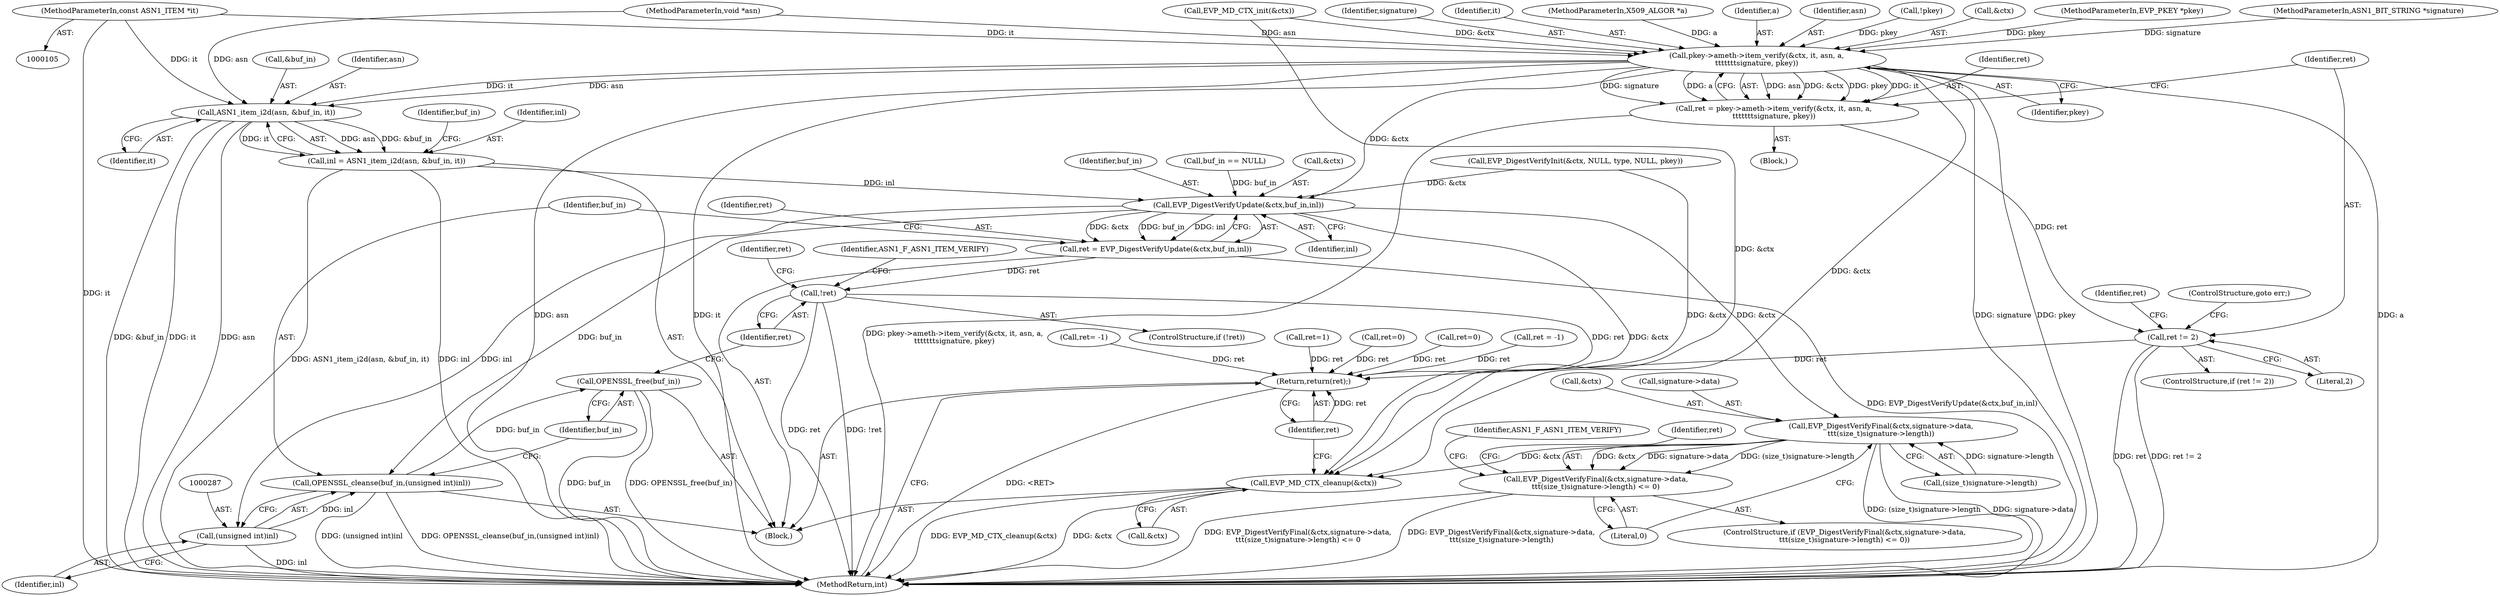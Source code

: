 digraph "0_openssl_684400ce192dac51df3d3e92b61830a6ef90be3e@pointer" {
"1000106" [label="(MethodParameterIn,const ASN1_ITEM *it)"];
"1000197" [label="(Call,pkey->ameth->item_verify(&ctx, it, asn, a,\n\t\t\t\t\t\t\tsignature, pkey))"];
"1000195" [label="(Call,ret = pkey->ameth->item_verify(&ctx, it, asn, a,\n\t\t\t\t\t\t\tsignature, pkey))"];
"1000206" [label="(Call,ret != 2)"];
"1000332" [label="(Return,return(ret);)"];
"1000263" [label="(Call,ASN1_item_i2d(asn, &buf_in, it))"];
"1000261" [label="(Call,inl = ASN1_item_i2d(asn, &buf_in, it))"];
"1000279" [label="(Call,EVP_DigestVerifyUpdate(&ctx,buf_in,inl))"];
"1000277" [label="(Call,ret = EVP_DigestVerifyUpdate(&ctx,buf_in,inl))"];
"1000292" [label="(Call,!ret)"];
"1000284" [label="(Call,OPENSSL_cleanse(buf_in,(unsigned int)inl))"];
"1000289" [label="(Call,OPENSSL_free(buf_in))"];
"1000286" [label="(Call,(unsigned int)inl)"];
"1000305" [label="(Call,EVP_DigestVerifyFinal(&ctx,signature->data,\n\t\t\t(size_t)signature->length))"];
"1000304" [label="(Call,EVP_DigestVerifyFinal(&ctx,signature->data,\n\t\t\t(size_t)signature->length) <= 0)"];
"1000329" [label="(Call,EVP_MD_CTX_cleanup(&ctx))"];
"1000285" [label="(Identifier,buf_in)"];
"1000278" [label="(Identifier,ret)"];
"1000292" [label="(Call,!ret)"];
"1000197" [label="(Call,pkey->ameth->item_verify(&ctx, it, asn, a,\n\t\t\t\t\t\t\tsignature, pkey))"];
"1000279" [label="(Call,EVP_DigestVerifyUpdate(&ctx,buf_in,inl))"];
"1000325" [label="(Call,ret=1)"];
"1000326" [label="(Identifier,ret)"];
"1000126" [label="(Call,!pkey)"];
"1000198" [label="(Call,&ctx)"];
"1000196" [label="(Identifier,ret)"];
"1000330" [label="(Call,&ctx)"];
"1000321" [label="(Call,ret=0)"];
"1000316" [label="(Literal,0)"];
"1000319" [label="(Identifier,ASN1_F_ASN1_ITEM_VERIFY)"];
"1000267" [label="(Identifier,it)"];
"1000246" [label="(Call,EVP_DigestVerifyInit(&ctx, NULL, type, NULL, pkey))"];
"1000311" [label="(Call,(size_t)signature->length)"];
"1000334" [label="(MethodReturn,int)"];
"1000257" [label="(Call,ret=0)"];
"1000177" [label="(Block,)"];
"1000291" [label="(ControlStructure,if (!ret))"];
"1000270" [label="(Identifier,buf_in)"];
"1000332" [label="(Return,return(ret);)"];
"1000206" [label="(Call,ret != 2)"];
"1000205" [label="(ControlStructure,if (ret != 2))"];
"1000284" [label="(Call,OPENSSL_cleanse(buf_in,(unsigned int)inl))"];
"1000111" [label="(Block,)"];
"1000204" [label="(Identifier,pkey)"];
"1000109" [label="(MethodParameterIn,void *asn)"];
"1000277" [label="(Call,ret = EVP_DigestVerifyUpdate(&ctx,buf_in,inl))"];
"1000210" [label="(Call,ret = -1)"];
"1000303" [label="(ControlStructure,if (EVP_DigestVerifyFinal(&ctx,signature->data,\n\t\t\t(size_t)signature->length) <= 0))"];
"1000110" [label="(MethodParameterIn,EVP_PKEY *pkey)"];
"1000286" [label="(Call,(unsigned int)inl)"];
"1000305" [label="(Call,EVP_DigestVerifyFinal(&ctx,signature->data,\n\t\t\t(size_t)signature->length))"];
"1000118" [label="(Call,ret= -1)"];
"1000290" [label="(Identifier,buf_in)"];
"1000108" [label="(MethodParameterIn,ASN1_BIT_STRING *signature)"];
"1000308" [label="(Call,signature->data)"];
"1000203" [label="(Identifier,signature)"];
"1000289" [label="(Call,OPENSSL_free(buf_in))"];
"1000200" [label="(Identifier,it)"];
"1000264" [label="(Identifier,asn)"];
"1000211" [label="(Identifier,ret)"];
"1000300" [label="(Identifier,ret)"];
"1000207" [label="(Identifier,ret)"];
"1000107" [label="(MethodParameterIn,X509_ALGOR *a)"];
"1000265" [label="(Call,&buf_in)"];
"1000293" [label="(Identifier,ret)"];
"1000304" [label="(Call,EVP_DigestVerifyFinal(&ctx,signature->data,\n\t\t\t(size_t)signature->length) <= 0)"];
"1000106" [label="(MethodParameterIn,const ASN1_ITEM *it)"];
"1000202" [label="(Identifier,a)"];
"1000282" [label="(Identifier,buf_in)"];
"1000269" [label="(Call,buf_in == NULL)"];
"1000329" [label="(Call,EVP_MD_CTX_cleanup(&ctx))"];
"1000195" [label="(Call,ret = pkey->ameth->item_verify(&ctx, it, asn, a,\n\t\t\t\t\t\t\tsignature, pkey))"];
"1000201" [label="(Identifier,asn)"];
"1000154" [label="(Call,EVP_MD_CTX_init(&ctx))"];
"1000263" [label="(Call,ASN1_item_i2d(asn, &buf_in, it))"];
"1000283" [label="(Identifier,inl)"];
"1000306" [label="(Call,&ctx)"];
"1000288" [label="(Identifier,inl)"];
"1000280" [label="(Call,&ctx)"];
"1000261" [label="(Call,inl = ASN1_item_i2d(asn, &buf_in, it))"];
"1000333" [label="(Identifier,ret)"];
"1000209" [label="(ControlStructure,goto err;)"];
"1000208" [label="(Literal,2)"];
"1000262" [label="(Identifier,inl)"];
"1000296" [label="(Identifier,ASN1_F_ASN1_ITEM_VERIFY)"];
"1000106" -> "1000105"  [label="AST: "];
"1000106" -> "1000334"  [label="DDG: it"];
"1000106" -> "1000197"  [label="DDG: it"];
"1000106" -> "1000263"  [label="DDG: it"];
"1000197" -> "1000195"  [label="AST: "];
"1000197" -> "1000204"  [label="CFG: "];
"1000198" -> "1000197"  [label="AST: "];
"1000200" -> "1000197"  [label="AST: "];
"1000201" -> "1000197"  [label="AST: "];
"1000202" -> "1000197"  [label="AST: "];
"1000203" -> "1000197"  [label="AST: "];
"1000204" -> "1000197"  [label="AST: "];
"1000195" -> "1000197"  [label="CFG: "];
"1000197" -> "1000334"  [label="DDG: asn"];
"1000197" -> "1000334"  [label="DDG: it"];
"1000197" -> "1000334"  [label="DDG: signature"];
"1000197" -> "1000334"  [label="DDG: pkey"];
"1000197" -> "1000334"  [label="DDG: a"];
"1000197" -> "1000195"  [label="DDG: asn"];
"1000197" -> "1000195"  [label="DDG: &ctx"];
"1000197" -> "1000195"  [label="DDG: pkey"];
"1000197" -> "1000195"  [label="DDG: it"];
"1000197" -> "1000195"  [label="DDG: signature"];
"1000197" -> "1000195"  [label="DDG: a"];
"1000154" -> "1000197"  [label="DDG: &ctx"];
"1000109" -> "1000197"  [label="DDG: asn"];
"1000107" -> "1000197"  [label="DDG: a"];
"1000108" -> "1000197"  [label="DDG: signature"];
"1000126" -> "1000197"  [label="DDG: pkey"];
"1000110" -> "1000197"  [label="DDG: pkey"];
"1000197" -> "1000263"  [label="DDG: asn"];
"1000197" -> "1000263"  [label="DDG: it"];
"1000197" -> "1000279"  [label="DDG: &ctx"];
"1000197" -> "1000329"  [label="DDG: &ctx"];
"1000195" -> "1000177"  [label="AST: "];
"1000196" -> "1000195"  [label="AST: "];
"1000207" -> "1000195"  [label="CFG: "];
"1000195" -> "1000334"  [label="DDG: pkey->ameth->item_verify(&ctx, it, asn, a,\n\t\t\t\t\t\t\tsignature, pkey)"];
"1000195" -> "1000206"  [label="DDG: ret"];
"1000206" -> "1000205"  [label="AST: "];
"1000206" -> "1000208"  [label="CFG: "];
"1000207" -> "1000206"  [label="AST: "];
"1000208" -> "1000206"  [label="AST: "];
"1000209" -> "1000206"  [label="CFG: "];
"1000211" -> "1000206"  [label="CFG: "];
"1000206" -> "1000334"  [label="DDG: ret != 2"];
"1000206" -> "1000334"  [label="DDG: ret"];
"1000206" -> "1000332"  [label="DDG: ret"];
"1000332" -> "1000111"  [label="AST: "];
"1000332" -> "1000333"  [label="CFG: "];
"1000333" -> "1000332"  [label="AST: "];
"1000334" -> "1000332"  [label="CFG: "];
"1000332" -> "1000334"  [label="DDG: <RET>"];
"1000333" -> "1000332"  [label="DDG: ret"];
"1000325" -> "1000332"  [label="DDG: ret"];
"1000292" -> "1000332"  [label="DDG: ret"];
"1000257" -> "1000332"  [label="DDG: ret"];
"1000118" -> "1000332"  [label="DDG: ret"];
"1000210" -> "1000332"  [label="DDG: ret"];
"1000321" -> "1000332"  [label="DDG: ret"];
"1000263" -> "1000261"  [label="AST: "];
"1000263" -> "1000267"  [label="CFG: "];
"1000264" -> "1000263"  [label="AST: "];
"1000265" -> "1000263"  [label="AST: "];
"1000267" -> "1000263"  [label="AST: "];
"1000261" -> "1000263"  [label="CFG: "];
"1000263" -> "1000334"  [label="DDG: &buf_in"];
"1000263" -> "1000334"  [label="DDG: it"];
"1000263" -> "1000334"  [label="DDG: asn"];
"1000263" -> "1000261"  [label="DDG: asn"];
"1000263" -> "1000261"  [label="DDG: &buf_in"];
"1000263" -> "1000261"  [label="DDG: it"];
"1000109" -> "1000263"  [label="DDG: asn"];
"1000261" -> "1000111"  [label="AST: "];
"1000262" -> "1000261"  [label="AST: "];
"1000270" -> "1000261"  [label="CFG: "];
"1000261" -> "1000334"  [label="DDG: ASN1_item_i2d(asn, &buf_in, it)"];
"1000261" -> "1000334"  [label="DDG: inl"];
"1000261" -> "1000279"  [label="DDG: inl"];
"1000279" -> "1000277"  [label="AST: "];
"1000279" -> "1000283"  [label="CFG: "];
"1000280" -> "1000279"  [label="AST: "];
"1000282" -> "1000279"  [label="AST: "];
"1000283" -> "1000279"  [label="AST: "];
"1000277" -> "1000279"  [label="CFG: "];
"1000279" -> "1000277"  [label="DDG: &ctx"];
"1000279" -> "1000277"  [label="DDG: buf_in"];
"1000279" -> "1000277"  [label="DDG: inl"];
"1000246" -> "1000279"  [label="DDG: &ctx"];
"1000269" -> "1000279"  [label="DDG: buf_in"];
"1000279" -> "1000284"  [label="DDG: buf_in"];
"1000279" -> "1000286"  [label="DDG: inl"];
"1000279" -> "1000305"  [label="DDG: &ctx"];
"1000279" -> "1000329"  [label="DDG: &ctx"];
"1000277" -> "1000111"  [label="AST: "];
"1000278" -> "1000277"  [label="AST: "];
"1000285" -> "1000277"  [label="CFG: "];
"1000277" -> "1000334"  [label="DDG: EVP_DigestVerifyUpdate(&ctx,buf_in,inl)"];
"1000277" -> "1000292"  [label="DDG: ret"];
"1000292" -> "1000291"  [label="AST: "];
"1000292" -> "1000293"  [label="CFG: "];
"1000293" -> "1000292"  [label="AST: "];
"1000296" -> "1000292"  [label="CFG: "];
"1000300" -> "1000292"  [label="CFG: "];
"1000292" -> "1000334"  [label="DDG: !ret"];
"1000292" -> "1000334"  [label="DDG: ret"];
"1000284" -> "1000111"  [label="AST: "];
"1000284" -> "1000286"  [label="CFG: "];
"1000285" -> "1000284"  [label="AST: "];
"1000286" -> "1000284"  [label="AST: "];
"1000290" -> "1000284"  [label="CFG: "];
"1000284" -> "1000334"  [label="DDG: (unsigned int)inl"];
"1000284" -> "1000334"  [label="DDG: OPENSSL_cleanse(buf_in,(unsigned int)inl)"];
"1000286" -> "1000284"  [label="DDG: inl"];
"1000284" -> "1000289"  [label="DDG: buf_in"];
"1000289" -> "1000111"  [label="AST: "];
"1000289" -> "1000290"  [label="CFG: "];
"1000290" -> "1000289"  [label="AST: "];
"1000293" -> "1000289"  [label="CFG: "];
"1000289" -> "1000334"  [label="DDG: buf_in"];
"1000289" -> "1000334"  [label="DDG: OPENSSL_free(buf_in)"];
"1000286" -> "1000288"  [label="CFG: "];
"1000287" -> "1000286"  [label="AST: "];
"1000288" -> "1000286"  [label="AST: "];
"1000286" -> "1000334"  [label="DDG: inl"];
"1000305" -> "1000304"  [label="AST: "];
"1000305" -> "1000311"  [label="CFG: "];
"1000306" -> "1000305"  [label="AST: "];
"1000308" -> "1000305"  [label="AST: "];
"1000311" -> "1000305"  [label="AST: "];
"1000316" -> "1000305"  [label="CFG: "];
"1000305" -> "1000334"  [label="DDG: (size_t)signature->length"];
"1000305" -> "1000334"  [label="DDG: signature->data"];
"1000305" -> "1000304"  [label="DDG: &ctx"];
"1000305" -> "1000304"  [label="DDG: signature->data"];
"1000305" -> "1000304"  [label="DDG: (size_t)signature->length"];
"1000311" -> "1000305"  [label="DDG: signature->length"];
"1000305" -> "1000329"  [label="DDG: &ctx"];
"1000304" -> "1000303"  [label="AST: "];
"1000304" -> "1000316"  [label="CFG: "];
"1000316" -> "1000304"  [label="AST: "];
"1000319" -> "1000304"  [label="CFG: "];
"1000326" -> "1000304"  [label="CFG: "];
"1000304" -> "1000334"  [label="DDG: EVP_DigestVerifyFinal(&ctx,signature->data,\n\t\t\t(size_t)signature->length) <= 0"];
"1000304" -> "1000334"  [label="DDG: EVP_DigestVerifyFinal(&ctx,signature->data,\n\t\t\t(size_t)signature->length)"];
"1000329" -> "1000111"  [label="AST: "];
"1000329" -> "1000330"  [label="CFG: "];
"1000330" -> "1000329"  [label="AST: "];
"1000333" -> "1000329"  [label="CFG: "];
"1000329" -> "1000334"  [label="DDG: EVP_MD_CTX_cleanup(&ctx)"];
"1000329" -> "1000334"  [label="DDG: &ctx"];
"1000154" -> "1000329"  [label="DDG: &ctx"];
"1000246" -> "1000329"  [label="DDG: &ctx"];
}
